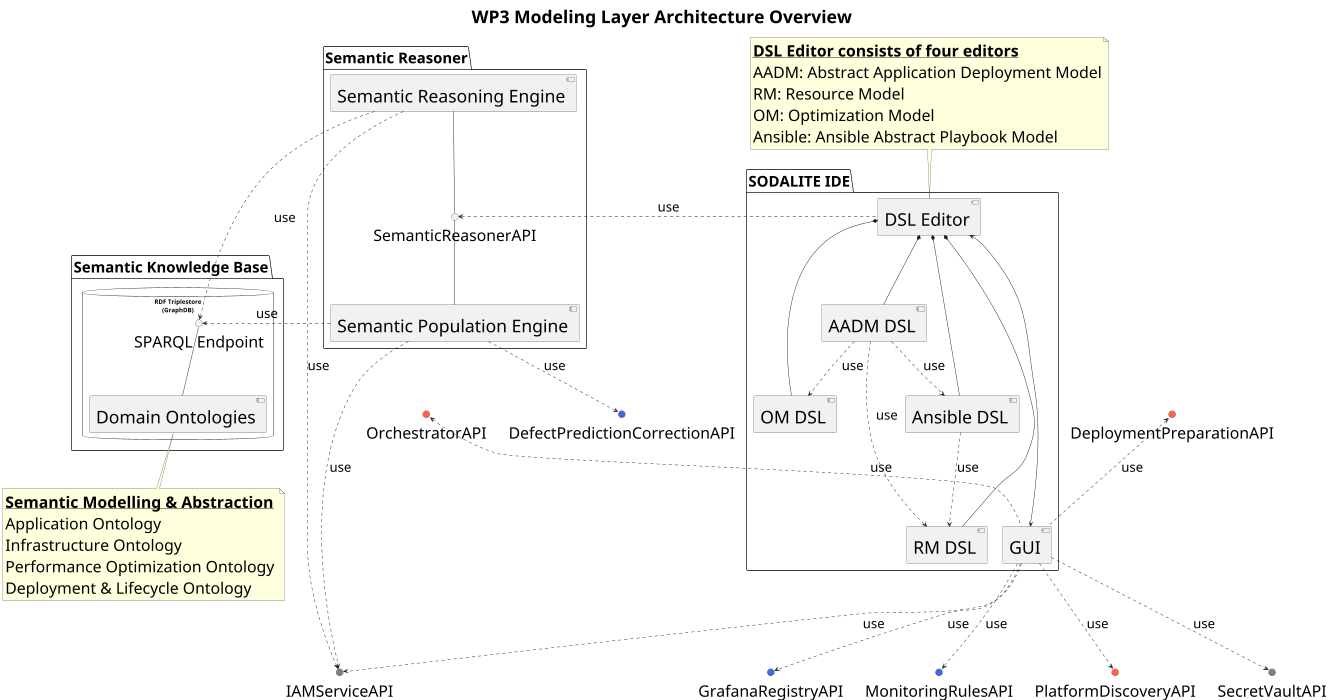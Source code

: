 @startuml
title WP3 Modeling Layer Architecture Overview
skinparam componentFontSize 40
skinparam componentArrowFontSize 30
skinparam packageFontSize 34
skinparam interfaceFontSize 36
skinparam titleFontSize 40
skinparam NoteFontSize 36

interface "IAMServiceAPI" as AAUAPI #808080
interface "SecretVaultAPI" as SecretsAPI #808080
interface "DeploymentPreparationAPI" as deploymentPreparationAPI #FF6347
interface "DefectPredictionCorrectionAPI" as correctionAPI #4169E1
interface "GrafanaRegistryAPI" as GrafanaRegistryAPI #4169E1
interface "MonitoringRulesAPI" as monitoringRulesAPI #4169E1
interface "OrchestratorAPI" as orchestratorAPI #FF6347
interface "PlatformDiscoveryAPI" as PDS #FF6347

package "SODALITE IDE" as IDE {
    component [DSL Editor] as ideDSLeditor
    component [AADM DSL] as AADM
    component [RM DSL] as RM
    component [OM DSL] as OM
    component [Ansible DSL] as Ansible

    ideDSLeditor *-- AADM
    ideDSLeditor *-- RM
    ideDSLeditor *-- OM
    ideDSLeditor *-- Ansible
    AADM ..> Ansible: use
    AADM ..> RM: use
    AADM ..> OM: use
    Ansible ..> RM :use
    component [GUI] as ideGUI
}

note top of ideDSLeditor
   __**DSL Editor consists of four editors**__ 
   AADM: Abstract Application Deployment Model
   RM: Resource Model
   OM: Optimization Model
   Ansible: Ansible Abstract Playbook Model
end note


package "Semantic Reasoner" as res {
    interface "SemanticReasonerAPI" as resAPI
    component [Semantic Population Engine] as resPopulationEngine
    component [Semantic Reasoning Engine] as resReasoningEngine
}

package "Semantic Knowledge Base" as repo {
    database "RDF Triplestore\n(GraphDB)" as triplestore {
        interface "SPARQL Endpoint" as repoEndpoint
        scale 700 height
        component [Domain Ontologies] as repoOntologies
    }
}

note bottom of repoOntologies
   __**Semantic Modelling & Abstraction**__ 
   Application Ontology
   Infrastructure Ontology
   Performance Optimization Ontology
   Deployment & Lifecycle Ontology
end note

ideGUI ..> PDS : use
resAPI -down- resPopulationEngine
resAPI -up- resReasoningEngine
ideDSLeditor .left.> resAPI: use
ideDSLeditor <-down---> ideGUI 
repoOntologies -up- repoEndpoint
resPopulationEngine ..right...> repoEndpoint: use
resReasoningEngine ..right....> repoEndpoint: use
resReasoningEngine ..> AAUAPI: use
resPopulationEngine ..> correctionAPI: use
resPopulationEngine ..> AAUAPI: use
ideGUI .up.> deploymentPreparationAPI : use
ideGUI ..> GrafanaRegistryAPI : use
ideGUI ..> monitoringRulesAPI : use
ideGUI ..> SecretsAPI : use
ideGUI .up.> orchestratorAPI : use
ideGUI ..> AAUAPI: use
@enduml
